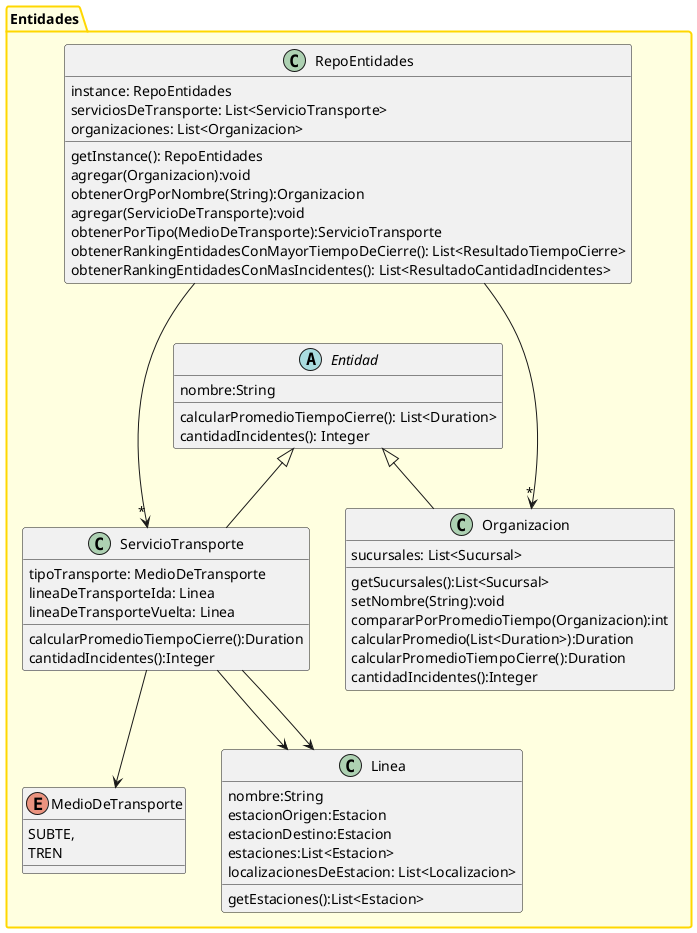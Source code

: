 @startuml
'https://plantuml.com/class-diagram

package Entidades #back:lightyellow;line:gold;line.bold{

    class RepoEntidades{
        instance: RepoEntidades
        serviciosDeTransporte: List<ServicioTransporte>
        organizaciones: List<Organizacion>

        getInstance(): RepoEntidades
        agregar(Organizacion):void
        obtenerOrgPorNombre(String):Organizacion
        agregar(ServicioDeTransporte):void
        obtenerPorTipo(MedioDeTransporte):ServicioTransporte
        obtenerRankingEntidadesConMayorTiempoDeCierre(): List<ResultadoTiempoCierre>
        obtenerRankingEntidadesConMasIncidentes(): List<ResultadoCantidadIncidentes>
    }

    abstract class Entidad{
        nombre:String

        calcularPromedioTiempoCierre(): List<Duration>
        cantidadIncidentes(): Integer
    }

    class Organizacion{
        sucursales: List<Sucursal>

        getSucursales():List<Sucursal>
        setNombre(String):void
        compararPorPromedioTiempo(Organizacion):int
        calcularPromedio(List<Duration>):Duration
        calcularPromedioTiempoCierre():Duration
        cantidadIncidentes():Integer
    }

    class ServicioTransporte{
        tipoTransporte: MedioDeTransporte
        lineaDeTransporteIda: Linea
        lineaDeTransporteVuelta: Linea

        calcularPromedioTiempoCierre():Duration
        cantidadIncidentes():Integer
    }

    enum MedioDeTransporte{
        SUBTE,
        TREN
    }

    class Linea{
        nombre:String
        estacionOrigen:Estacion
        estacionDestino:Estacion
        estaciones:List<Estacion>
        localizacionesDeEstacion: List<Localizacion>

        getEstaciones():List<Estacion>
    }

    ServicioTransporte --> MedioDeTransporte
    ServicioTransporte --> Linea
    ServicioTransporte --> Linea
    Organizacion-up-|>Entidad
    ServicioTransporte-up-|>Entidad
    RepoEntidades --->"*" Organizacion
    RepoEntidades --->"*" ServicioTransporte
}

@enduml